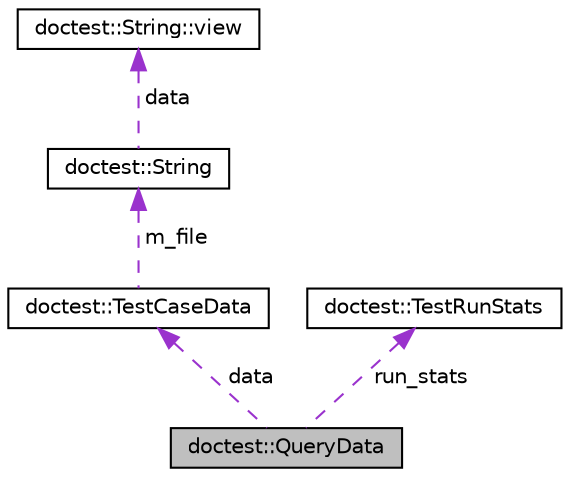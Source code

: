 digraph "doctest::QueryData"
{
  edge [fontname="Helvetica",fontsize="10",labelfontname="Helvetica",labelfontsize="10"];
  node [fontname="Helvetica",fontsize="10",shape=record];
  Node1 [label="doctest::QueryData",height=0.2,width=0.4,color="black", fillcolor="grey75", style="filled", fontcolor="black"];
  Node2 -> Node1 [dir="back",color="darkorchid3",fontsize="10",style="dashed",label=" data" ,fontname="Helvetica"];
  Node2 [label="doctest::TestCaseData",height=0.2,width=0.4,color="black", fillcolor="white", style="filled",URL="$structdoctest_1_1TestCaseData.html"];
  Node3 -> Node2 [dir="back",color="darkorchid3",fontsize="10",style="dashed",label=" m_file" ,fontname="Helvetica"];
  Node3 [label="doctest::String",height=0.2,width=0.4,color="black", fillcolor="white", style="filled",URL="$classdoctest_1_1String.html"];
  Node4 -> Node3 [dir="back",color="darkorchid3",fontsize="10",style="dashed",label=" data" ,fontname="Helvetica"];
  Node4 [label="doctest::String::view",height=0.2,width=0.4,color="black", fillcolor="white", style="filled",URL="$structdoctest_1_1String_1_1view.html",tooltip="OCLINT avoid private static members. "];
  Node5 -> Node1 [dir="back",color="darkorchid3",fontsize="10",style="dashed",label=" run_stats" ,fontname="Helvetica"];
  Node5 [label="doctest::TestRunStats",height=0.2,width=0.4,color="black", fillcolor="white", style="filled",URL="$structdoctest_1_1TestRunStats.html"];
}
